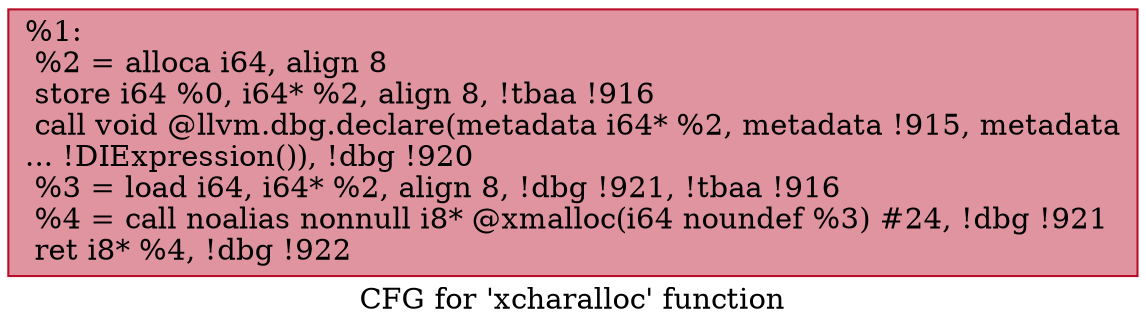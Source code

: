 digraph "CFG for 'xcharalloc' function" {
	label="CFG for 'xcharalloc' function";

	Node0xe217f0 [shape=record,color="#b70d28ff", style=filled, fillcolor="#b70d2870",label="{%1:\l  %2 = alloca i64, align 8\l  store i64 %0, i64* %2, align 8, !tbaa !916\l  call void @llvm.dbg.declare(metadata i64* %2, metadata !915, metadata\l... !DIExpression()), !dbg !920\l  %3 = load i64, i64* %2, align 8, !dbg !921, !tbaa !916\l  %4 = call noalias nonnull i8* @xmalloc(i64 noundef %3) #24, !dbg !921\l  ret i8* %4, !dbg !922\l}"];
}

